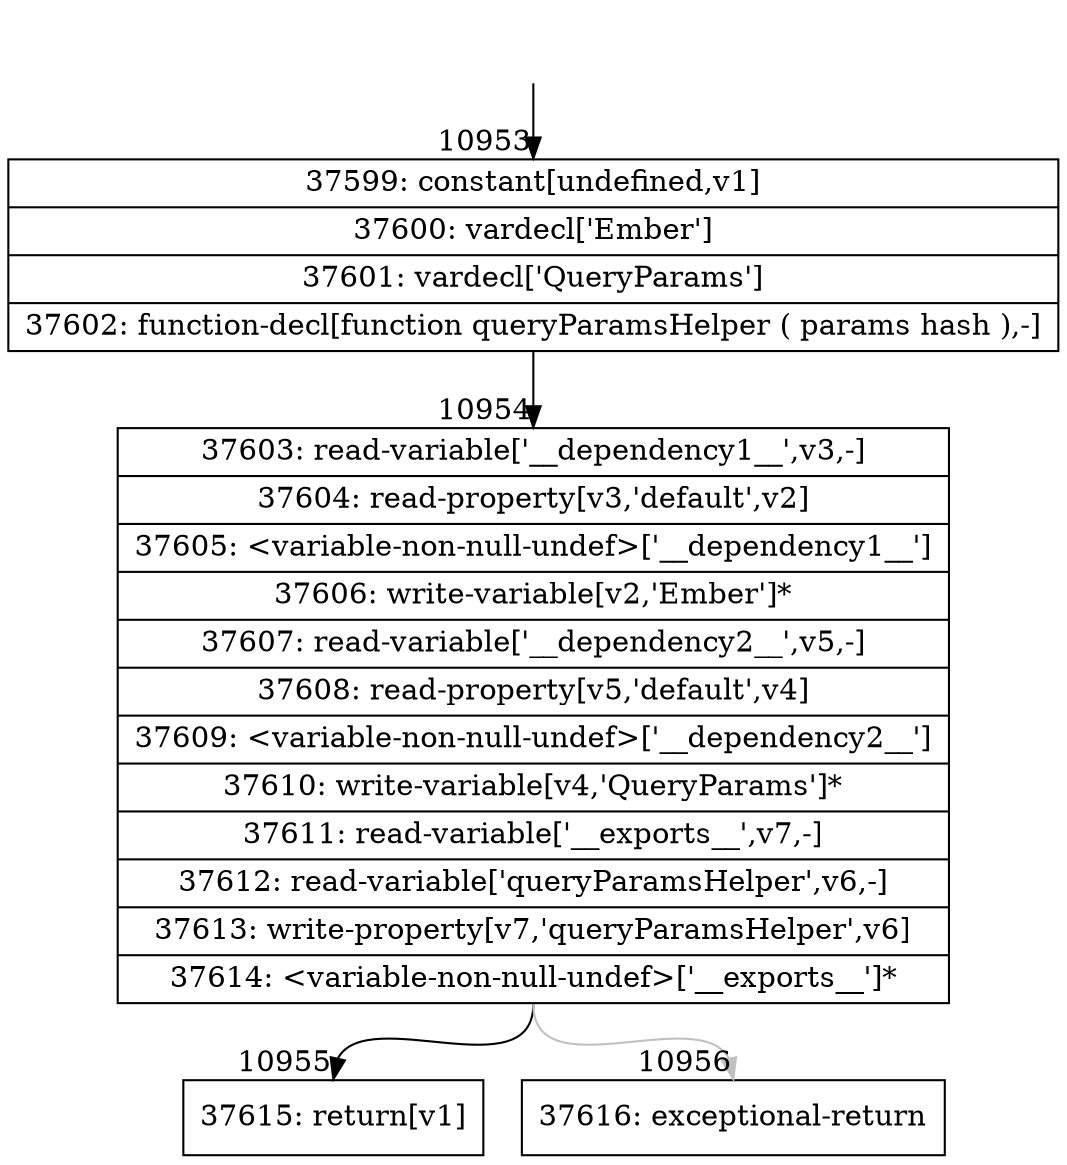 digraph {
rankdir="TD"
BB_entry912[shape=none,label=""];
BB_entry912 -> BB10953 [tailport=s, headport=n, headlabel="    10953"]
BB10953 [shape=record label="{37599: constant[undefined,v1]|37600: vardecl['Ember']|37601: vardecl['QueryParams']|37602: function-decl[function queryParamsHelper ( params hash ),-]}" ] 
BB10953 -> BB10954 [tailport=s, headport=n, headlabel="      10954"]
BB10954 [shape=record label="{37603: read-variable['__dependency1__',v3,-]|37604: read-property[v3,'default',v2]|37605: \<variable-non-null-undef\>['__dependency1__']|37606: write-variable[v2,'Ember']*|37607: read-variable['__dependency2__',v5,-]|37608: read-property[v5,'default',v4]|37609: \<variable-non-null-undef\>['__dependency2__']|37610: write-variable[v4,'QueryParams']*|37611: read-variable['__exports__',v7,-]|37612: read-variable['queryParamsHelper',v6,-]|37613: write-property[v7,'queryParamsHelper',v6]|37614: \<variable-non-null-undef\>['__exports__']*}" ] 
BB10954 -> BB10955 [tailport=s, headport=n, headlabel="      10955"]
BB10954 -> BB10956 [tailport=s, headport=n, color=gray, headlabel="      10956"]
BB10955 [shape=record label="{37615: return[v1]}" ] 
BB10956 [shape=record label="{37616: exceptional-return}" ] 
//#$~ 19891
}
